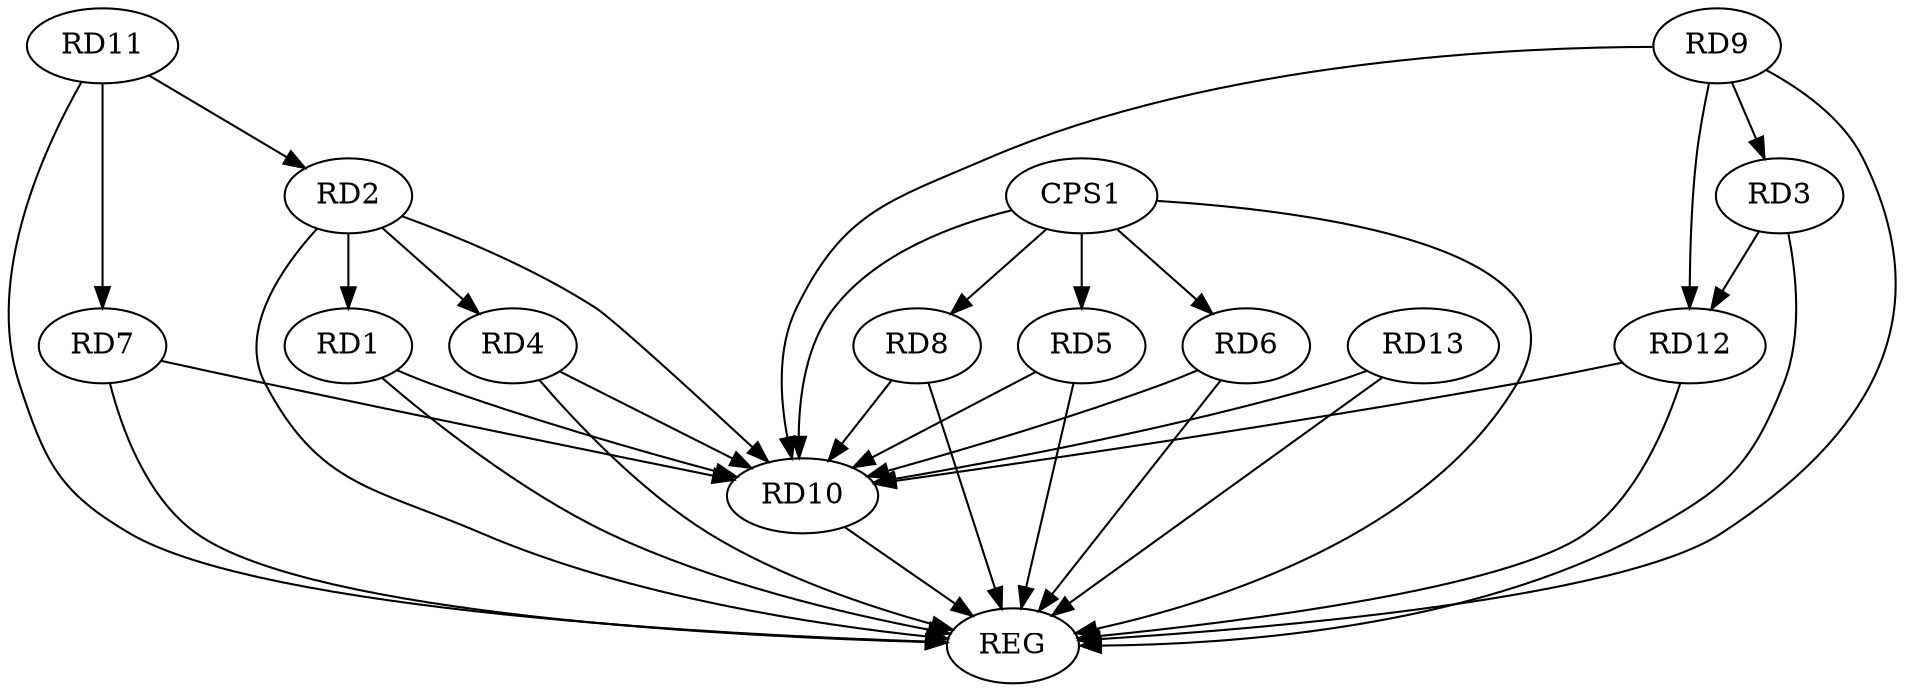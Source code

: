 strict digraph G {
  RD1 [ label="RD1" ];
  RD2 [ label="RD2" ];
  RD3 [ label="RD3" ];
  RD4 [ label="RD4" ];
  RD5 [ label="RD5" ];
  RD6 [ label="RD6" ];
  RD7 [ label="RD7" ];
  RD8 [ label="RD8" ];
  RD9 [ label="RD9" ];
  RD10 [ label="RD10" ];
  RD11 [ label="RD11" ];
  RD12 [ label="RD12" ];
  RD13 [ label="RD13" ];
  CPS1 [ label="CPS1" ];
  REG [ label="REG" ];
  RD2 -> RD1;
  RD2 -> RD4;
  RD11 -> RD2;
  RD9 -> RD3;
  RD3 -> RD12;
  RD4 -> RD10;
  RD7 -> RD10;
  RD11 -> RD7;
  RD9 -> RD12;
  RD13 -> RD10;
  CPS1 -> RD5;
  CPS1 -> RD6;
  CPS1 -> RD8;
  CPS1 -> RD10;
  RD1 -> REG;
  RD2 -> REG;
  RD3 -> REG;
  RD4 -> REG;
  RD5 -> REG;
  RD6 -> REG;
  RD7 -> REG;
  RD8 -> REG;
  RD9 -> REG;
  RD10 -> REG;
  RD11 -> REG;
  RD12 -> REG;
  RD13 -> REG;
  CPS1 -> REG;
  RD5 -> RD10;
  RD1 -> RD10;
  RD9 -> RD10;
  RD6 -> RD10;
  RD12 -> RD10;
  RD2 -> RD10;
  RD8 -> RD10;
}
